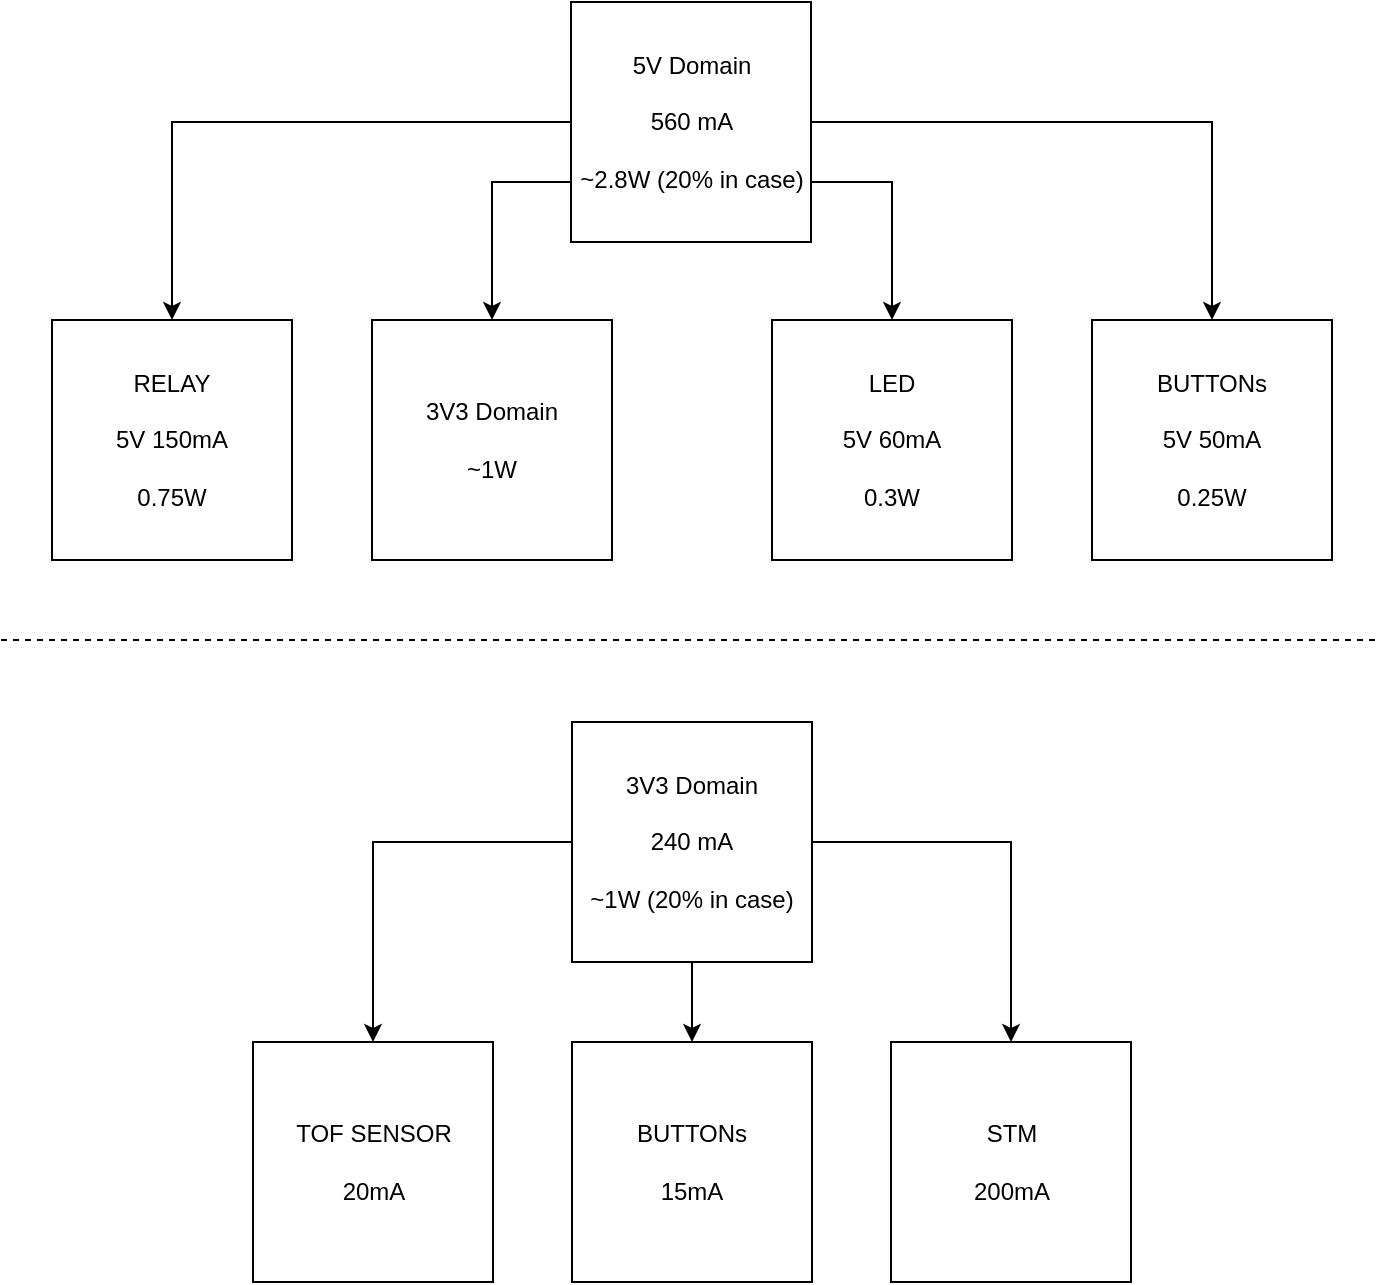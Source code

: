<mxfile version="20.7.4" type="device"><diagram id="X_xDyhDsAt7qLDnioKJw" name="Страница 1"><mxGraphModel dx="1050" dy="573" grid="1" gridSize="10" guides="1" tooltips="1" connect="1" arrows="1" fold="1" page="1" pageScale="1" pageWidth="827" pageHeight="1169" math="0" shadow="0"><root><mxCell id="0"/><mxCell id="1" parent="0"/><mxCell id="r-OZBadmclRYjeeFTRoD-1" value="RELAY&lt;br&gt;&lt;br&gt;5V 150mA&lt;br&gt;&lt;br&gt;0.75W" style="rounded=0;whiteSpace=wrap;html=1;" parent="1" vertex="1"><mxGeometry x="100" y="519" width="120" height="120" as="geometry"/></mxCell><mxCell id="r-OZBadmclRYjeeFTRoD-2" value="BUTTONs&lt;br&gt;&lt;br&gt;5V 50mA&lt;br&gt;&lt;br&gt;0.25W" style="rounded=0;whiteSpace=wrap;html=1;" parent="1" vertex="1"><mxGeometry x="620" y="519" width="120" height="120" as="geometry"/></mxCell><mxCell id="r-OZBadmclRYjeeFTRoD-3" value="TOF SENSOR&lt;br&gt;&lt;br&gt;20mA" style="rounded=0;whiteSpace=wrap;html=1;" parent="1" vertex="1"><mxGeometry x="200.5" y="880" width="120" height="120" as="geometry"/></mxCell><mxCell id="NrJfYPC9OJadsX3BqufI-1" value="STM&lt;br&gt;&lt;br&gt;200mA" style="rounded=0;whiteSpace=wrap;html=1;" parent="1" vertex="1"><mxGeometry x="519.5" y="880" width="120" height="120" as="geometry"/></mxCell><mxCell id="_45ccfY-Fyf8ude3sv1s-2" style="edgeStyle=orthogonalEdgeStyle;rounded=0;orthogonalLoop=1;jettySize=auto;html=1;exitX=0;exitY=0.5;exitDx=0;exitDy=0;entryX=0.5;entryY=0;entryDx=0;entryDy=0;" parent="1" source="gXDDLBfwjR4-e97e0Dbu-2" target="r-OZBadmclRYjeeFTRoD-3" edge="1"><mxGeometry relative="1" as="geometry"/></mxCell><mxCell id="_45ccfY-Fyf8ude3sv1s-3" style="edgeStyle=orthogonalEdgeStyle;rounded=0;orthogonalLoop=1;jettySize=auto;html=1;exitX=0.5;exitY=1;exitDx=0;exitDy=0;entryX=0.5;entryY=0;entryDx=0;entryDy=0;" parent="1" source="gXDDLBfwjR4-e97e0Dbu-2" target="gXDDLBfwjR4-e97e0Dbu-5" edge="1"><mxGeometry relative="1" as="geometry"/></mxCell><mxCell id="_45ccfY-Fyf8ude3sv1s-4" style="edgeStyle=orthogonalEdgeStyle;rounded=0;orthogonalLoop=1;jettySize=auto;html=1;exitX=1;exitY=0.5;exitDx=0;exitDy=0;entryX=0.5;entryY=0;entryDx=0;entryDy=0;" parent="1" source="gXDDLBfwjR4-e97e0Dbu-2" target="NrJfYPC9OJadsX3BqufI-1" edge="1"><mxGeometry relative="1" as="geometry"/></mxCell><mxCell id="gXDDLBfwjR4-e97e0Dbu-2" value="3V3 Domain&lt;br&gt;&lt;br&gt;240 mA&lt;br&gt;&lt;br&gt;~1W (20% in case)" style="rounded=0;whiteSpace=wrap;html=1;" parent="1" vertex="1"><mxGeometry x="360" y="720" width="120" height="120" as="geometry"/></mxCell><mxCell id="gXDDLBfwjR4-e97e0Dbu-5" value="BUTTONs&lt;br&gt;&lt;br&gt;15mA" style="rounded=0;whiteSpace=wrap;html=1;" parent="1" vertex="1"><mxGeometry x="360" y="880" width="120" height="120" as="geometry"/></mxCell><mxCell id="_45ccfY-Fyf8ude3sv1s-6" style="edgeStyle=orthogonalEdgeStyle;rounded=0;orthogonalLoop=1;jettySize=auto;html=1;exitX=0;exitY=0.5;exitDx=0;exitDy=0;entryX=0.5;entryY=0;entryDx=0;entryDy=0;" parent="1" source="gXDDLBfwjR4-e97e0Dbu-11" target="r-OZBadmclRYjeeFTRoD-1" edge="1"><mxGeometry relative="1" as="geometry"/></mxCell><mxCell id="_45ccfY-Fyf8ude3sv1s-7" style="edgeStyle=orthogonalEdgeStyle;rounded=0;orthogonalLoop=1;jettySize=auto;html=1;exitX=0;exitY=0.75;exitDx=0;exitDy=0;entryX=0.5;entryY=0;entryDx=0;entryDy=0;" parent="1" source="gXDDLBfwjR4-e97e0Dbu-11" target="sC3rs3_v2d-ApNbARQmh-1" edge="1"><mxGeometry relative="1" as="geometry"/></mxCell><mxCell id="_45ccfY-Fyf8ude3sv1s-9" style="edgeStyle=orthogonalEdgeStyle;rounded=0;orthogonalLoop=1;jettySize=auto;html=1;exitX=1;exitY=0.75;exitDx=0;exitDy=0;entryX=0.5;entryY=0;entryDx=0;entryDy=0;" parent="1" source="gXDDLBfwjR4-e97e0Dbu-11" target="_45ccfY-Fyf8ude3sv1s-1" edge="1"><mxGeometry relative="1" as="geometry"/></mxCell><mxCell id="_45ccfY-Fyf8ude3sv1s-10" style="edgeStyle=orthogonalEdgeStyle;rounded=0;orthogonalLoop=1;jettySize=auto;html=1;exitX=1;exitY=0.5;exitDx=0;exitDy=0;entryX=0.5;entryY=0;entryDx=0;entryDy=0;" parent="1" source="gXDDLBfwjR4-e97e0Dbu-11" target="r-OZBadmclRYjeeFTRoD-2" edge="1"><mxGeometry relative="1" as="geometry"/></mxCell><mxCell id="gXDDLBfwjR4-e97e0Dbu-11" value="5V Domain&lt;br&gt;&lt;br&gt;560 mA&lt;br&gt;&lt;br&gt;~2.8W (20% in case)" style="rounded=0;whiteSpace=wrap;html=1;" parent="1" vertex="1"><mxGeometry x="359.5" y="360" width="120" height="120" as="geometry"/></mxCell><mxCell id="sC3rs3_v2d-ApNbARQmh-1" value="3V3 Domain&lt;br&gt;&lt;br&gt;~1W" style="rounded=0;whiteSpace=wrap;html=1;" parent="1" vertex="1"><mxGeometry x="260" y="519" width="120" height="120" as="geometry"/></mxCell><mxCell id="sC3rs3_v2d-ApNbARQmh-5" value="" style="endArrow=none;dashed=1;html=1;rounded=0;" parent="1" edge="1"><mxGeometry width="50" height="50" relative="1" as="geometry"><mxPoint x="74.5" y="679" as="sourcePoint"/><mxPoint x="764.5" y="679" as="targetPoint"/></mxGeometry></mxCell><mxCell id="_45ccfY-Fyf8ude3sv1s-1" value="LED&lt;br&gt;&lt;br&gt;5V 60mA&lt;br&gt;&lt;br&gt;0.3W" style="rounded=0;whiteSpace=wrap;html=1;" parent="1" vertex="1"><mxGeometry x="460" y="519" width="120" height="120" as="geometry"/></mxCell></root></mxGraphModel></diagram></mxfile>